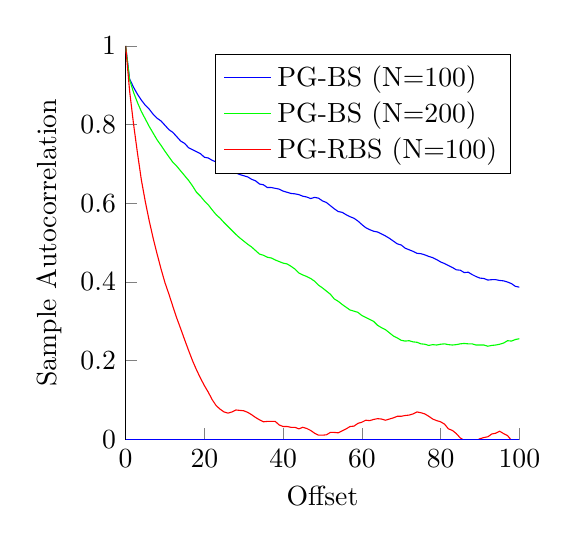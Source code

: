 % This file was created by matlab2tikz v0.4.4 running on MATLAB 7.13.
% Copyright (c) 2008--2013, Nico Schlömer <nico.schloemer@gmail.com>
% All rights reserved.
% 
% The latest updates can be retrieved from
%   http://www.mathworks.com/matlabcentral/fileexchange/22022-matlab2tikz
% where you can also make suggestions and rate matlab2tikz.
% 
\begin{tikzpicture}

\begin{axis}[%
width=5cm,
height=5cm,
scale only axis,
xmin=0,
xmax=100,
xlabel={Offset},
ymin=0,
ymax=1,
ylabel={Sample Autocorrelation},
axis x line*=bottom,
axis y line*=left,
legend style={draw=black,fill=white,legend cell align=left}
]
\addplot [
color=blue,
solid
]
table[row sep=crcr]{
0 1.0\\
1 0.916\\
2 0.895\\
3 0.877\\
4 0.862\\
5 0.849\\
6 0.839\\
7 0.826\\
8 0.816\\
9 0.809\\
10 0.798\\
11 0.787\\
12 0.78\\
13 0.769\\
14 0.758\\
15 0.752\\
16 0.741\\
17 0.736\\
18 0.731\\
19 0.726\\
20 0.717\\
21 0.715\\
22 0.709\\
23 0.705\\
24 0.697\\
25 0.691\\
26 0.685\\
27 0.684\\
28 0.677\\
29 0.673\\
30 0.67\\
31 0.667\\
32 0.661\\
33 0.657\\
34 0.649\\
35 0.647\\
36 0.64\\
37 0.64\\
38 0.638\\
39 0.636\\
40 0.631\\
41 0.628\\
42 0.625\\
43 0.624\\
44 0.622\\
45 0.618\\
46 0.616\\
47 0.612\\
48 0.615\\
49 0.613\\
50 0.606\\
51 0.602\\
52 0.594\\
53 0.586\\
54 0.579\\
55 0.577\\
56 0.571\\
57 0.566\\
58 0.562\\
59 0.555\\
60 0.546\\
61 0.538\\
62 0.533\\
63 0.529\\
64 0.527\\
65 0.522\\
66 0.517\\
67 0.511\\
68 0.504\\
69 0.497\\
70 0.494\\
71 0.486\\
72 0.482\\
73 0.478\\
74 0.473\\
75 0.472\\
76 0.469\\
77 0.465\\
78 0.462\\
79 0.457\\
80 0.451\\
81 0.447\\
82 0.442\\
83 0.437\\
84 0.431\\
85 0.43\\
86 0.424\\
87 0.425\\
88 0.419\\
89 0.414\\
90 0.41\\
91 0.409\\
92 0.405\\
93 0.406\\
94 0.406\\
95 0.404\\
96 0.403\\
97 0.4\\
98 0.396\\
99 0.389\\
100 0.387\\
};
\addlegendentry{PG-BS (N=100)};

\addplot [
color=green,
solid
]
table[row sep=crcr]{
0 1.0\\
1 0.914\\
2 0.882\\
3 0.856\\
4 0.833\\
5 0.814\\
6 0.795\\
7 0.778\\
8 0.761\\
9 0.747\\
10 0.732\\
11 0.718\\
12 0.704\\
13 0.694\\
14 0.682\\
15 0.67\\
16 0.658\\
17 0.644\\
18 0.628\\
19 0.618\\
20 0.606\\
21 0.596\\
22 0.583\\
23 0.571\\
24 0.562\\
25 0.551\\
26 0.541\\
27 0.531\\
28 0.521\\
29 0.512\\
30 0.504\\
31 0.496\\
32 0.489\\
33 0.48\\
34 0.471\\
35 0.468\\
36 0.463\\
37 0.461\\
38 0.456\\
39 0.452\\
40 0.448\\
41 0.446\\
42 0.44\\
43 0.433\\
44 0.423\\
45 0.418\\
46 0.414\\
47 0.409\\
48 0.402\\
49 0.392\\
50 0.385\\
51 0.377\\
52 0.369\\
53 0.357\\
54 0.351\\
55 0.343\\
56 0.336\\
57 0.329\\
58 0.326\\
59 0.323\\
60 0.315\\
61 0.31\\
62 0.305\\
63 0.3\\
64 0.29\\
65 0.284\\
66 0.279\\
67 0.271\\
68 0.263\\
69 0.258\\
70 0.252\\
71 0.25\\
72 0.251\\
73 0.248\\
74 0.247\\
75 0.243\\
76 0.242\\
77 0.239\\
78 0.241\\
79 0.24\\
80 0.242\\
81 0.243\\
82 0.241\\
83 0.24\\
84 0.241\\
85 0.243\\
86 0.244\\
87 0.243\\
88 0.243\\
89 0.24\\
90 0.24\\
91 0.24\\
92 0.237\\
93 0.239\\
94 0.24\\
95 0.242\\
96 0.245\\
97 0.251\\
98 0.25\\
99 0.254\\
100 0.256\\
};
\addlegendentry{PG-BS (N=200)};

\addplot [
color=red,
solid
]
table[row sep=crcr]{
0 1.0\\
1 0.886\\
2 0.802\\
3 0.728\\
4 0.659\\
5 0.604\\
6 0.555\\
7 0.511\\
8 0.471\\
9 0.433\\
10 0.398\\
11 0.369\\
12 0.338\\
13 0.308\\
14 0.281\\
15 0.253\\
16 0.226\\
17 0.2\\
18 0.177\\
19 0.156\\
20 0.137\\
21 0.12\\
22 0.101\\
23 0.086\\
24 0.077\\
25 0.07\\
26 0.067\\
27 0.07\\
28 0.075\\
29 0.074\\
30 0.073\\
31 0.069\\
32 0.063\\
33 0.056\\
34 0.05\\
35 0.045\\
36 0.046\\
37 0.046\\
38 0.046\\
39 0.037\\
40 0.033\\
41 0.033\\
42 0.031\\
43 0.031\\
44 0.027\\
45 0.031\\
46 0.028\\
47 0.023\\
48 0.016\\
49 0.011\\
50 0.011\\
51 0.012\\
52 0.018\\
53 0.018\\
54 0.017\\
55 0.022\\
56 0.027\\
57 0.033\\
58 0.034\\
59 0.041\\
60 0.044\\
61 0.049\\
62 0.048\\
63 0.051\\
64 0.053\\
65 0.052\\
66 0.049\\
67 0.052\\
68 0.055\\
69 0.059\\
70 0.059\\
71 0.061\\
72 0.062\\
73 0.065\\
74 0.07\\
75 0.068\\
76 0.065\\
77 0.059\\
78 0.052\\
79 0.048\\
80 0.045\\
81 0.039\\
82 0.027\\
83 0.023\\
84 0.015\\
85 0.004\\
86 -0.002\\
87 -0.005\\
88 -0.006\\
89 -0.003\\
90 0.002\\
91 0.005\\
92 0.007\\
93 0.014\\
94 0.016\\
95 0.021\\
96 0.015\\
97 0.01\\
98 -0.002\\
99 -0.011\\
100 -0.017\\
};
\addlegendentry{PG-RBS (N=100)};

\addplot [
color=blue,
solid,
forget plot
]
table[row sep=crcr]{
0 0\\
100 0\\
};
\end{axis}
\end{tikzpicture}%